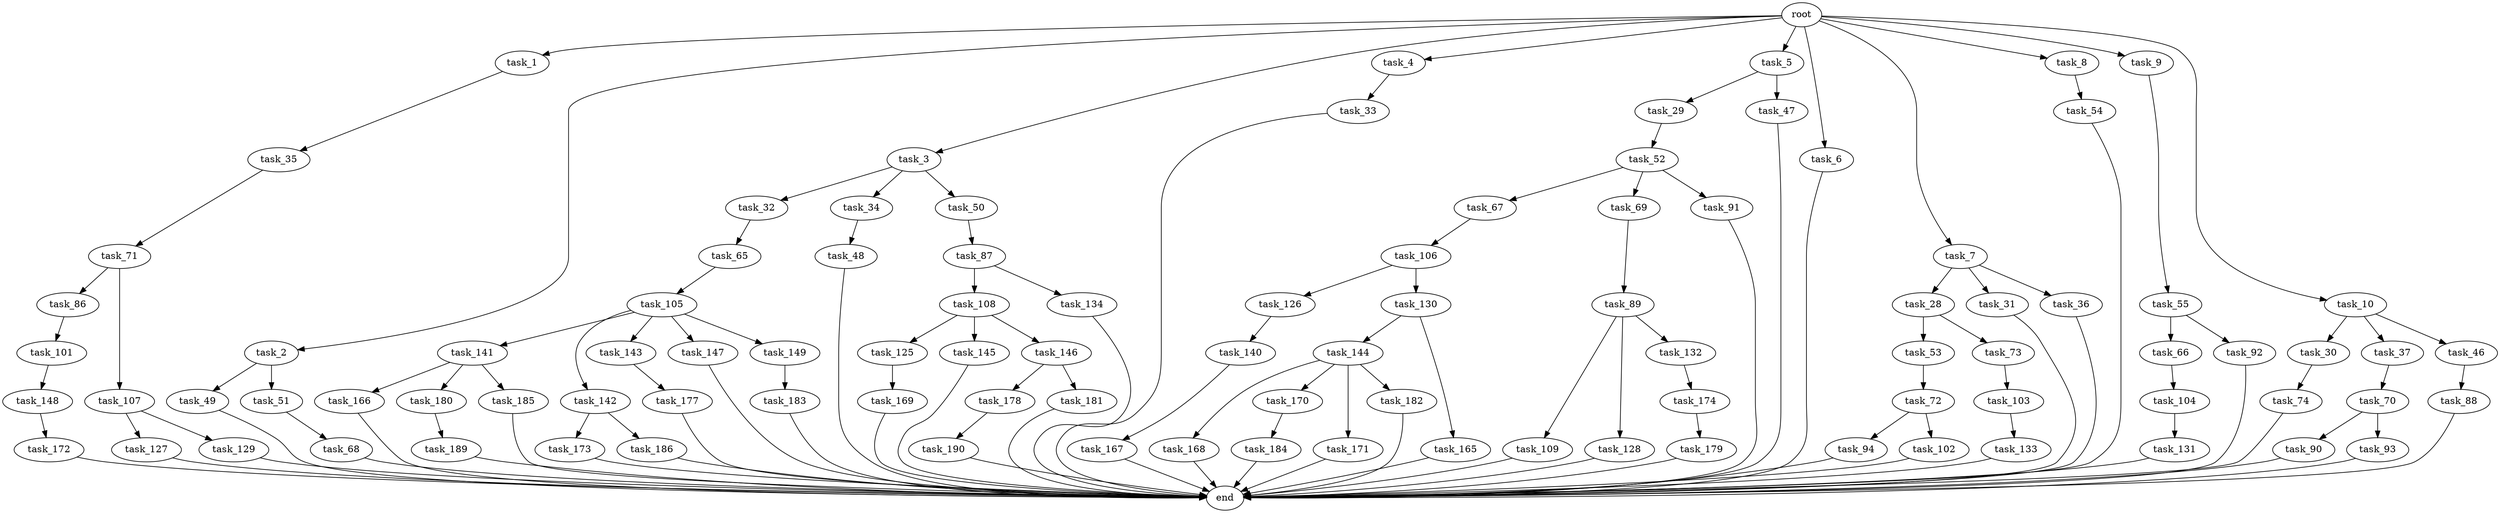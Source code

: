 digraph G {
  root [size="0.000000"];
  task_1 [size="102.400000"];
  task_2 [size="102.400000"];
  task_3 [size="102.400000"];
  task_4 [size="102.400000"];
  task_5 [size="102.400000"];
  task_6 [size="102.400000"];
  task_7 [size="102.400000"];
  task_8 [size="102.400000"];
  task_9 [size="102.400000"];
  task_10 [size="102.400000"];
  task_28 [size="54975581388.800003"];
  task_29 [size="3435973836.800000"];
  task_30 [size="21474836480.000000"];
  task_31 [size="54975581388.800003"];
  task_32 [size="69578470195.199997"];
  task_33 [size="69578470195.199997"];
  task_34 [size="69578470195.199997"];
  task_35 [size="7730941132.800000"];
  task_36 [size="54975581388.800003"];
  task_37 [size="21474836480.000000"];
  task_46 [size="21474836480.000000"];
  task_47 [size="3435973836.800000"];
  task_48 [size="54975581388.800003"];
  task_49 [size="21474836480.000000"];
  task_50 [size="69578470195.199997"];
  task_51 [size="21474836480.000000"];
  task_52 [size="21474836480.000000"];
  task_53 [size="3435973836.800000"];
  task_54 [size="54975581388.800003"];
  task_55 [size="3435973836.800000"];
  task_65 [size="13743895347.200001"];
  task_66 [size="85899345920.000000"];
  task_67 [size="30923764531.200001"];
  task_68 [size="3435973836.800000"];
  task_69 [size="30923764531.200001"];
  task_70 [size="7730941132.800000"];
  task_71 [size="54975581388.800003"];
  task_72 [size="13743895347.200001"];
  task_73 [size="3435973836.800000"];
  task_74 [size="42090679500.800003"];
  task_86 [size="21474836480.000000"];
  task_87 [size="42090679500.800003"];
  task_88 [size="21474836480.000000"];
  task_89 [size="30923764531.200001"];
  task_90 [size="13743895347.200001"];
  task_91 [size="30923764531.200001"];
  task_92 [size="85899345920.000000"];
  task_93 [size="13743895347.200001"];
  task_94 [size="69578470195.199997"];
  task_101 [size="7730941132.800000"];
  task_102 [size="69578470195.199997"];
  task_103 [size="54975581388.800003"];
  task_104 [size="42090679500.800003"];
  task_105 [size="3435973836.800000"];
  task_106 [size="3435973836.800000"];
  task_107 [size="21474836480.000000"];
  task_108 [size="3435973836.800000"];
  task_109 [size="21474836480.000000"];
  task_125 [size="13743895347.200001"];
  task_126 [size="13743895347.200001"];
  task_127 [size="69578470195.199997"];
  task_128 [size="21474836480.000000"];
  task_129 [size="69578470195.199997"];
  task_130 [size="13743895347.200001"];
  task_131 [size="69578470195.199997"];
  task_132 [size="21474836480.000000"];
  task_133 [size="13743895347.200001"];
  task_134 [size="3435973836.800000"];
  task_140 [size="13743895347.200001"];
  task_141 [size="13743895347.200001"];
  task_142 [size="13743895347.200001"];
  task_143 [size="13743895347.200001"];
  task_144 [size="7730941132.800000"];
  task_145 [size="13743895347.200001"];
  task_146 [size="13743895347.200001"];
  task_147 [size="13743895347.200001"];
  task_148 [size="85899345920.000000"];
  task_149 [size="13743895347.200001"];
  task_165 [size="7730941132.800000"];
  task_166 [size="7730941132.800000"];
  task_167 [size="3435973836.800000"];
  task_168 [size="3435973836.800000"];
  task_169 [size="54975581388.800003"];
  task_170 [size="3435973836.800000"];
  task_171 [size="3435973836.800000"];
  task_172 [size="85899345920.000000"];
  task_173 [size="30923764531.200001"];
  task_174 [size="85899345920.000000"];
  task_177 [size="13743895347.200001"];
  task_178 [size="54975581388.800003"];
  task_179 [size="21474836480.000000"];
  task_180 [size="7730941132.800000"];
  task_181 [size="54975581388.800003"];
  task_182 [size="3435973836.800000"];
  task_183 [size="13743895347.200001"];
  task_184 [size="13743895347.200001"];
  task_185 [size="7730941132.800000"];
  task_186 [size="30923764531.200001"];
  task_189 [size="30923764531.200001"];
  task_190 [size="42090679500.800003"];
  end [size="0.000000"];

  root -> task_1 [size="1.000000"];
  root -> task_2 [size="1.000000"];
  root -> task_3 [size="1.000000"];
  root -> task_4 [size="1.000000"];
  root -> task_5 [size="1.000000"];
  root -> task_6 [size="1.000000"];
  root -> task_7 [size="1.000000"];
  root -> task_8 [size="1.000000"];
  root -> task_9 [size="1.000000"];
  root -> task_10 [size="1.000000"];
  task_1 -> task_35 [size="75497472.000000"];
  task_2 -> task_49 [size="209715200.000000"];
  task_2 -> task_51 [size="209715200.000000"];
  task_3 -> task_32 [size="679477248.000000"];
  task_3 -> task_34 [size="679477248.000000"];
  task_3 -> task_50 [size="679477248.000000"];
  task_4 -> task_33 [size="679477248.000000"];
  task_5 -> task_29 [size="33554432.000000"];
  task_5 -> task_47 [size="33554432.000000"];
  task_6 -> end [size="1.000000"];
  task_7 -> task_28 [size="536870912.000000"];
  task_7 -> task_31 [size="536870912.000000"];
  task_7 -> task_36 [size="536870912.000000"];
  task_8 -> task_54 [size="536870912.000000"];
  task_9 -> task_55 [size="33554432.000000"];
  task_10 -> task_30 [size="209715200.000000"];
  task_10 -> task_37 [size="209715200.000000"];
  task_10 -> task_46 [size="209715200.000000"];
  task_28 -> task_53 [size="33554432.000000"];
  task_28 -> task_73 [size="33554432.000000"];
  task_29 -> task_52 [size="209715200.000000"];
  task_30 -> task_74 [size="411041792.000000"];
  task_31 -> end [size="1.000000"];
  task_32 -> task_65 [size="134217728.000000"];
  task_33 -> end [size="1.000000"];
  task_34 -> task_48 [size="536870912.000000"];
  task_35 -> task_71 [size="536870912.000000"];
  task_36 -> end [size="1.000000"];
  task_37 -> task_70 [size="75497472.000000"];
  task_46 -> task_88 [size="209715200.000000"];
  task_47 -> end [size="1.000000"];
  task_48 -> end [size="1.000000"];
  task_49 -> end [size="1.000000"];
  task_50 -> task_87 [size="411041792.000000"];
  task_51 -> task_68 [size="33554432.000000"];
  task_52 -> task_67 [size="301989888.000000"];
  task_52 -> task_69 [size="301989888.000000"];
  task_52 -> task_91 [size="301989888.000000"];
  task_53 -> task_72 [size="134217728.000000"];
  task_54 -> end [size="1.000000"];
  task_55 -> task_66 [size="838860800.000000"];
  task_55 -> task_92 [size="838860800.000000"];
  task_65 -> task_105 [size="33554432.000000"];
  task_66 -> task_104 [size="411041792.000000"];
  task_67 -> task_106 [size="33554432.000000"];
  task_68 -> end [size="1.000000"];
  task_69 -> task_89 [size="301989888.000000"];
  task_70 -> task_90 [size="134217728.000000"];
  task_70 -> task_93 [size="134217728.000000"];
  task_71 -> task_86 [size="209715200.000000"];
  task_71 -> task_107 [size="209715200.000000"];
  task_72 -> task_94 [size="679477248.000000"];
  task_72 -> task_102 [size="679477248.000000"];
  task_73 -> task_103 [size="536870912.000000"];
  task_74 -> end [size="1.000000"];
  task_86 -> task_101 [size="75497472.000000"];
  task_87 -> task_108 [size="33554432.000000"];
  task_87 -> task_134 [size="33554432.000000"];
  task_88 -> end [size="1.000000"];
  task_89 -> task_109 [size="209715200.000000"];
  task_89 -> task_128 [size="209715200.000000"];
  task_89 -> task_132 [size="209715200.000000"];
  task_90 -> end [size="1.000000"];
  task_91 -> end [size="1.000000"];
  task_92 -> end [size="1.000000"];
  task_93 -> end [size="1.000000"];
  task_94 -> end [size="1.000000"];
  task_101 -> task_148 [size="838860800.000000"];
  task_102 -> end [size="1.000000"];
  task_103 -> task_133 [size="134217728.000000"];
  task_104 -> task_131 [size="679477248.000000"];
  task_105 -> task_141 [size="134217728.000000"];
  task_105 -> task_142 [size="134217728.000000"];
  task_105 -> task_143 [size="134217728.000000"];
  task_105 -> task_147 [size="134217728.000000"];
  task_105 -> task_149 [size="134217728.000000"];
  task_106 -> task_126 [size="134217728.000000"];
  task_106 -> task_130 [size="134217728.000000"];
  task_107 -> task_127 [size="679477248.000000"];
  task_107 -> task_129 [size="679477248.000000"];
  task_108 -> task_125 [size="134217728.000000"];
  task_108 -> task_145 [size="134217728.000000"];
  task_108 -> task_146 [size="134217728.000000"];
  task_109 -> end [size="1.000000"];
  task_125 -> task_169 [size="536870912.000000"];
  task_126 -> task_140 [size="134217728.000000"];
  task_127 -> end [size="1.000000"];
  task_128 -> end [size="1.000000"];
  task_129 -> end [size="1.000000"];
  task_130 -> task_144 [size="75497472.000000"];
  task_130 -> task_165 [size="75497472.000000"];
  task_131 -> end [size="1.000000"];
  task_132 -> task_174 [size="838860800.000000"];
  task_133 -> end [size="1.000000"];
  task_134 -> end [size="1.000000"];
  task_140 -> task_167 [size="33554432.000000"];
  task_141 -> task_166 [size="75497472.000000"];
  task_141 -> task_180 [size="75497472.000000"];
  task_141 -> task_185 [size="75497472.000000"];
  task_142 -> task_173 [size="301989888.000000"];
  task_142 -> task_186 [size="301989888.000000"];
  task_143 -> task_177 [size="134217728.000000"];
  task_144 -> task_168 [size="33554432.000000"];
  task_144 -> task_170 [size="33554432.000000"];
  task_144 -> task_171 [size="33554432.000000"];
  task_144 -> task_182 [size="33554432.000000"];
  task_145 -> end [size="1.000000"];
  task_146 -> task_178 [size="536870912.000000"];
  task_146 -> task_181 [size="536870912.000000"];
  task_147 -> end [size="1.000000"];
  task_148 -> task_172 [size="838860800.000000"];
  task_149 -> task_183 [size="134217728.000000"];
  task_165 -> end [size="1.000000"];
  task_166 -> end [size="1.000000"];
  task_167 -> end [size="1.000000"];
  task_168 -> end [size="1.000000"];
  task_169 -> end [size="1.000000"];
  task_170 -> task_184 [size="134217728.000000"];
  task_171 -> end [size="1.000000"];
  task_172 -> end [size="1.000000"];
  task_173 -> end [size="1.000000"];
  task_174 -> task_179 [size="209715200.000000"];
  task_177 -> end [size="1.000000"];
  task_178 -> task_190 [size="411041792.000000"];
  task_179 -> end [size="1.000000"];
  task_180 -> task_189 [size="301989888.000000"];
  task_181 -> end [size="1.000000"];
  task_182 -> end [size="1.000000"];
  task_183 -> end [size="1.000000"];
  task_184 -> end [size="1.000000"];
  task_185 -> end [size="1.000000"];
  task_186 -> end [size="1.000000"];
  task_189 -> end [size="1.000000"];
  task_190 -> end [size="1.000000"];
}
